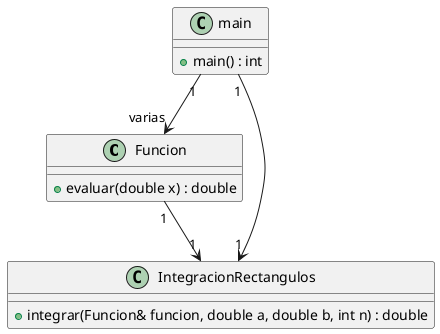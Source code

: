 @startuml

class Funcion {
  +evaluar(double x) : double
}

class IntegracionRectangulos {
  +integrar(Funcion& funcion, double a, double b, int n) : double
}

class main {
  +main() : int
}

Funcion "1"--> "1" IntegracionRectangulos

main "1" --> "varias" Funcion
main"1" --> "1" IntegracionRectangulos

@enduml
